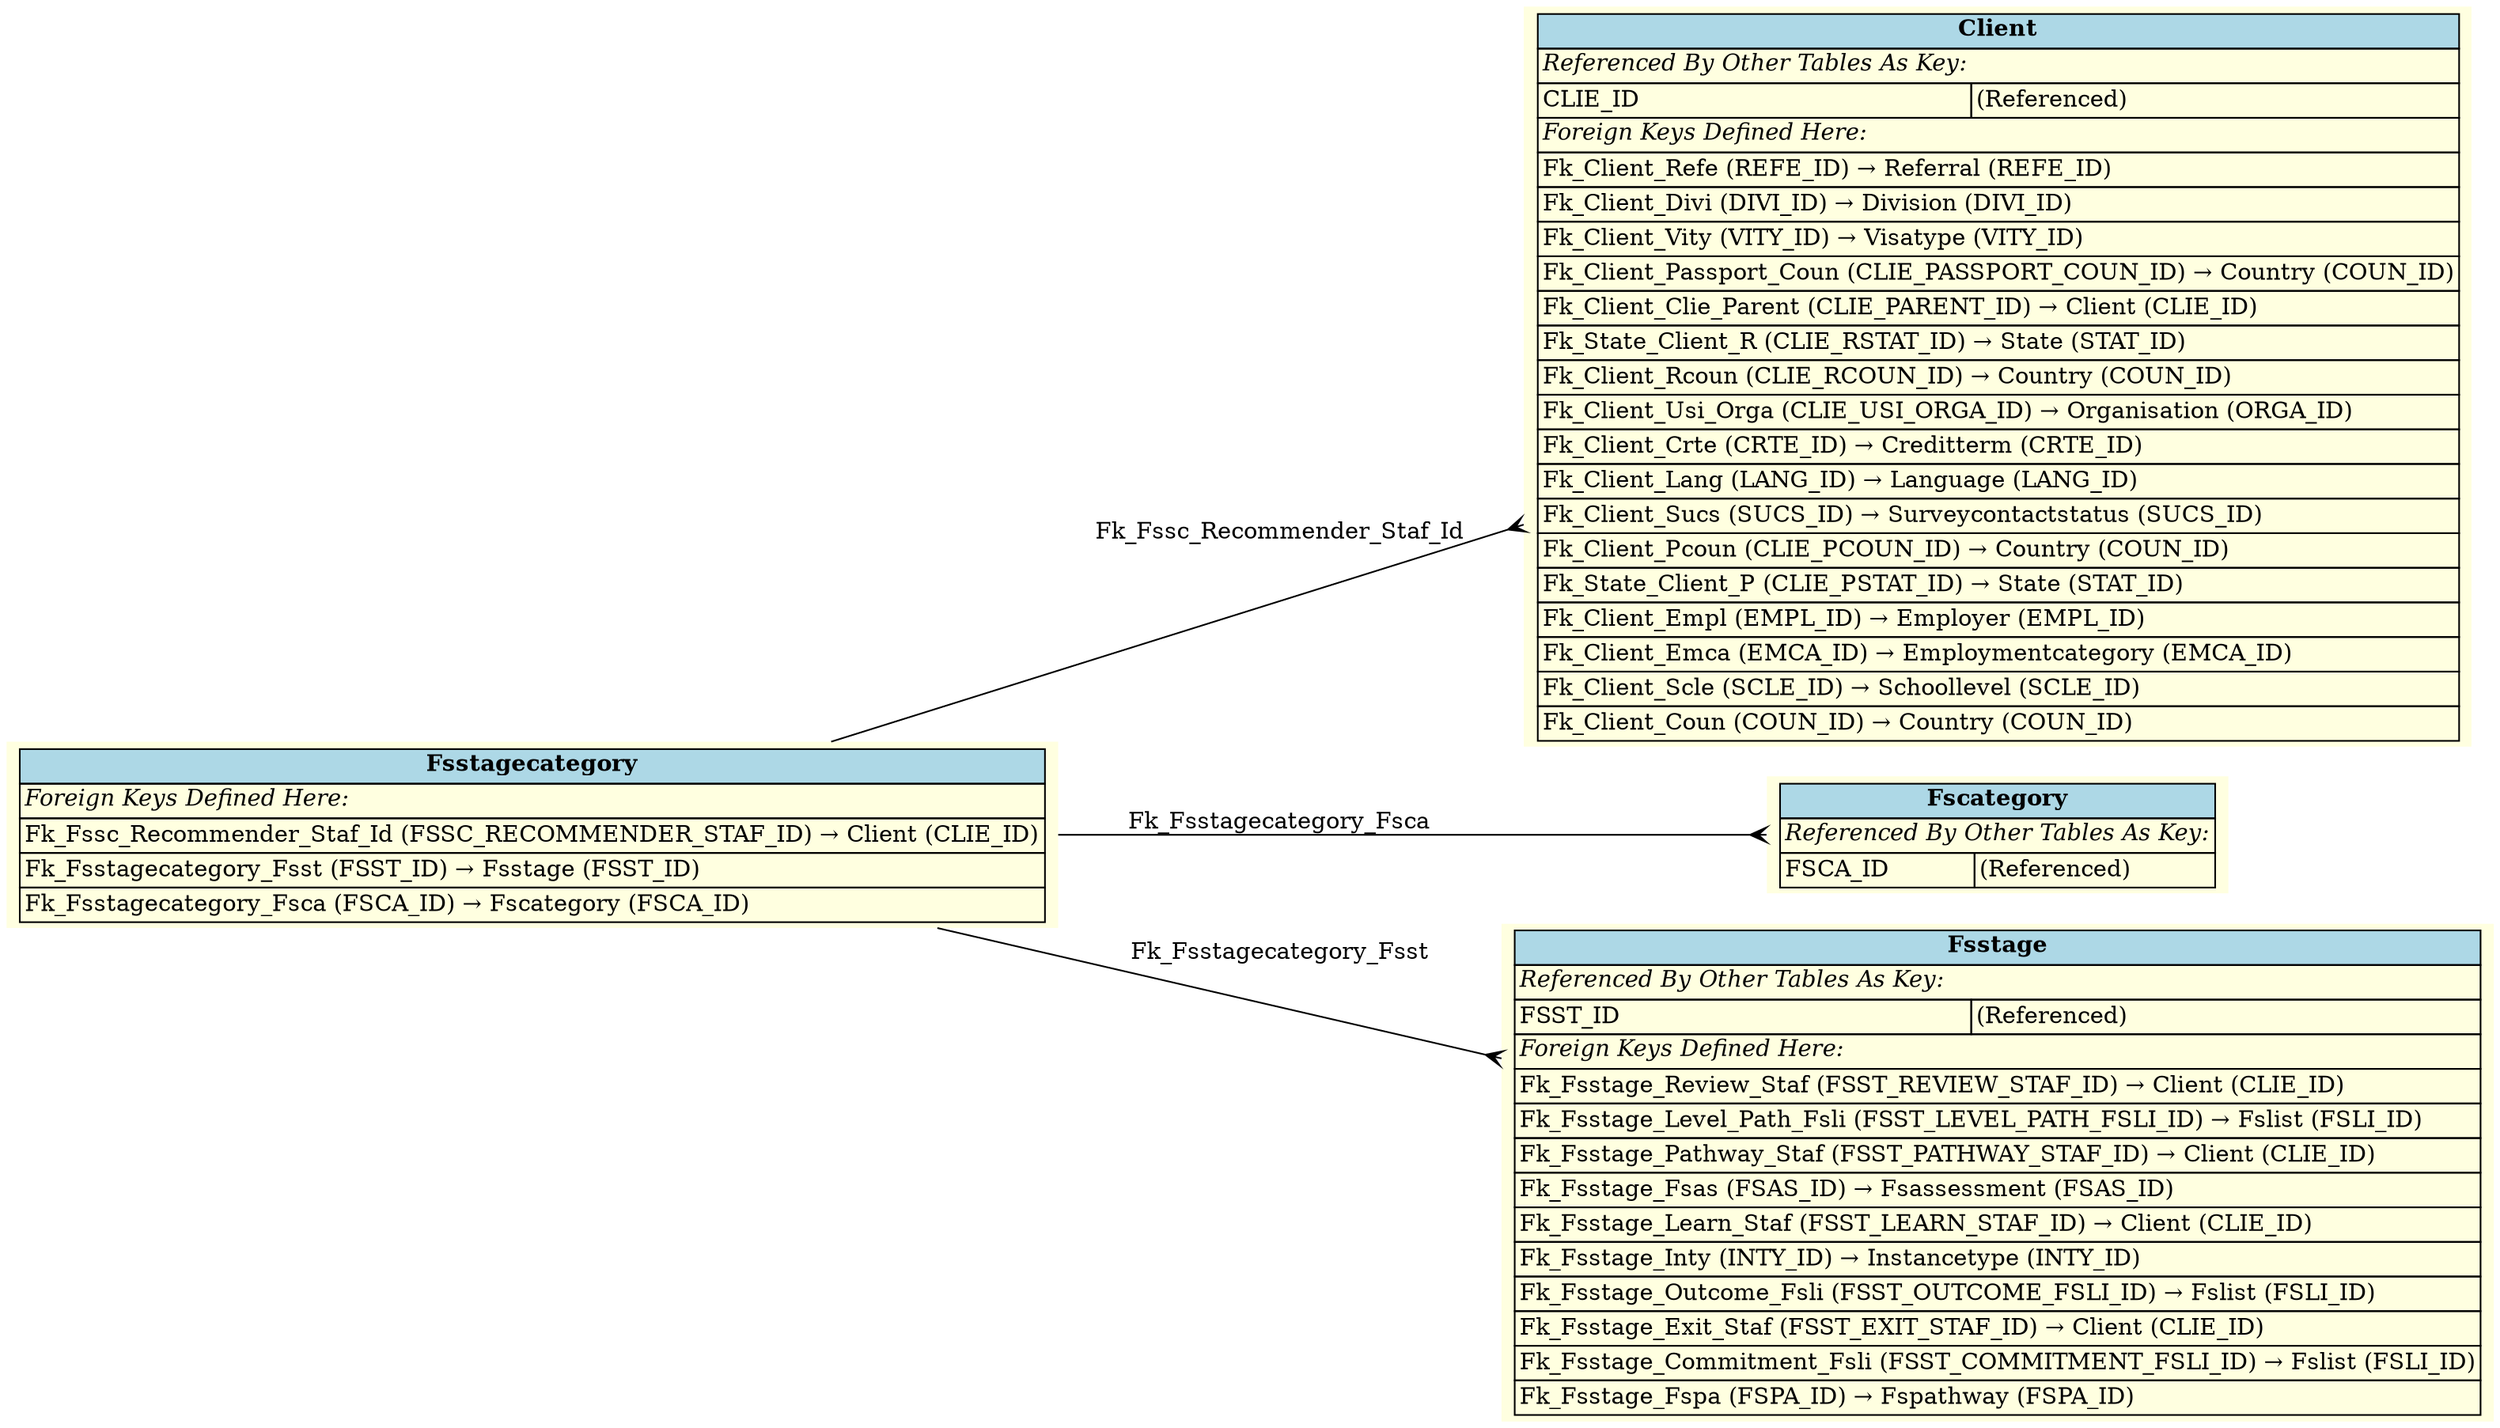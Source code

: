 digraph ERD {
  rankdir=LR;
  node [shape=plaintext, style=filled, fillcolor=lightyellow];
  edge [arrowhead=crow, arrowtail=none, dir=both, labelfontsize=10];

  "Fsstagecategory" [
    label=<
    <TABLE BORDER="0" CELLBORDER="1" CELLSPACING="0" BGCOLOR="lightyellow">
      <TR><TD COLSPAN="2" BGCOLOR="lightblue"><B>Fsstagecategory</B></TD></TR>
      <TR><TD COLSPAN="2" ALIGN="LEFT"><I>Foreign Keys Defined Here:</I></TD></TR>
      <TR><TD ALIGN="LEFT" COLSPAN="2">Fk_Fssc_Recommender_Staf_Id (FSSC_RECOMMENDER_STAF_ID) &rarr; Client (CLIE_ID)</TD></TR>
      <TR><TD ALIGN="LEFT" COLSPAN="2">Fk_Fsstagecategory_Fsst (FSST_ID) &rarr; Fsstage (FSST_ID)</TD></TR>
      <TR><TD ALIGN="LEFT" COLSPAN="2">Fk_Fsstagecategory_Fsca (FSCA_ID) &rarr; Fscategory (FSCA_ID)</TD></TR>
    </TABLE>
    >
  ];

  "Client" [
    label=<
    <TABLE BORDER="0" CELLBORDER="1" CELLSPACING="0" BGCOLOR="lightyellow">
      <TR><TD COLSPAN="2" BGCOLOR="lightblue"><B>Client</B></TD></TR>
      <TR><TD COLSPAN="2" ALIGN="LEFT"><I>Referenced By Other Tables As Key:</I></TD></TR>
      <TR><TD ALIGN="LEFT">CLIE_ID</TD><TD ALIGN="LEFT">(Referenced)</TD></TR>
      <TR><TD COLSPAN="2" ALIGN="LEFT"><I>Foreign Keys Defined Here:</I></TD></TR>
      <TR><TD ALIGN="LEFT" COLSPAN="2">Fk_Client_Refe (REFE_ID) &rarr; Referral (REFE_ID)</TD></TR>
      <TR><TD ALIGN="LEFT" COLSPAN="2">Fk_Client_Divi (DIVI_ID) &rarr; Division (DIVI_ID)</TD></TR>
      <TR><TD ALIGN="LEFT" COLSPAN="2">Fk_Client_Vity (VITY_ID) &rarr; Visatype (VITY_ID)</TD></TR>
      <TR><TD ALIGN="LEFT" COLSPAN="2">Fk_Client_Passport_Coun (CLIE_PASSPORT_COUN_ID) &rarr; Country (COUN_ID)</TD></TR>
      <TR><TD ALIGN="LEFT" COLSPAN="2">Fk_Client_Clie_Parent (CLIE_PARENT_ID) &rarr; Client (CLIE_ID)</TD></TR>
      <TR><TD ALIGN="LEFT" COLSPAN="2">Fk_State_Client_R (CLIE_RSTAT_ID) &rarr; State (STAT_ID)</TD></TR>
      <TR><TD ALIGN="LEFT" COLSPAN="2">Fk_Client_Rcoun (CLIE_RCOUN_ID) &rarr; Country (COUN_ID)</TD></TR>
      <TR><TD ALIGN="LEFT" COLSPAN="2">Fk_Client_Usi_Orga (CLIE_USI_ORGA_ID) &rarr; Organisation (ORGA_ID)</TD></TR>
      <TR><TD ALIGN="LEFT" COLSPAN="2">Fk_Client_Crte (CRTE_ID) &rarr; Creditterm (CRTE_ID)</TD></TR>
      <TR><TD ALIGN="LEFT" COLSPAN="2">Fk_Client_Lang (LANG_ID) &rarr; Language (LANG_ID)</TD></TR>
      <TR><TD ALIGN="LEFT" COLSPAN="2">Fk_Client_Sucs (SUCS_ID) &rarr; Surveycontactstatus (SUCS_ID)</TD></TR>
      <TR><TD ALIGN="LEFT" COLSPAN="2">Fk_Client_Pcoun (CLIE_PCOUN_ID) &rarr; Country (COUN_ID)</TD></TR>
      <TR><TD ALIGN="LEFT" COLSPAN="2">Fk_State_Client_P (CLIE_PSTAT_ID) &rarr; State (STAT_ID)</TD></TR>
      <TR><TD ALIGN="LEFT" COLSPAN="2">Fk_Client_Empl (EMPL_ID) &rarr; Employer (EMPL_ID)</TD></TR>
      <TR><TD ALIGN="LEFT" COLSPAN="2">Fk_Client_Emca (EMCA_ID) &rarr; Employmentcategory (EMCA_ID)</TD></TR>
      <TR><TD ALIGN="LEFT" COLSPAN="2">Fk_Client_Scle (SCLE_ID) &rarr; Schoollevel (SCLE_ID)</TD></TR>
      <TR><TD ALIGN="LEFT" COLSPAN="2">Fk_Client_Coun (COUN_ID) &rarr; Country (COUN_ID)</TD></TR>
    </TABLE>
    >
  ];

  "Fscategory" [
    label=<
    <TABLE BORDER="0" CELLBORDER="1" CELLSPACING="0" BGCOLOR="lightyellow">
      <TR><TD COLSPAN="2" BGCOLOR="lightblue"><B>Fscategory</B></TD></TR>
      <TR><TD COLSPAN="2" ALIGN="LEFT"><I>Referenced By Other Tables As Key:</I></TD></TR>
      <TR><TD ALIGN="LEFT">FSCA_ID</TD><TD ALIGN="LEFT">(Referenced)</TD></TR>
    </TABLE>
    >
  ];

  "Fsstage" [
    label=<
    <TABLE BORDER="0" CELLBORDER="1" CELLSPACING="0" BGCOLOR="lightyellow">
      <TR><TD COLSPAN="2" BGCOLOR="lightblue"><B>Fsstage</B></TD></TR>
      <TR><TD COLSPAN="2" ALIGN="LEFT"><I>Referenced By Other Tables As Key:</I></TD></TR>
      <TR><TD ALIGN="LEFT">FSST_ID</TD><TD ALIGN="LEFT">(Referenced)</TD></TR>
      <TR><TD COLSPAN="2" ALIGN="LEFT"><I>Foreign Keys Defined Here:</I></TD></TR>
      <TR><TD ALIGN="LEFT" COLSPAN="2">Fk_Fsstage_Review_Staf (FSST_REVIEW_STAF_ID) &rarr; Client (CLIE_ID)</TD></TR>
      <TR><TD ALIGN="LEFT" COLSPAN="2">Fk_Fsstage_Level_Path_Fsli (FSST_LEVEL_PATH_FSLI_ID) &rarr; Fslist (FSLI_ID)</TD></TR>
      <TR><TD ALIGN="LEFT" COLSPAN="2">Fk_Fsstage_Pathway_Staf (FSST_PATHWAY_STAF_ID) &rarr; Client (CLIE_ID)</TD></TR>
      <TR><TD ALIGN="LEFT" COLSPAN="2">Fk_Fsstage_Fsas (FSAS_ID) &rarr; Fsassessment (FSAS_ID)</TD></TR>
      <TR><TD ALIGN="LEFT" COLSPAN="2">Fk_Fsstage_Learn_Staf (FSST_LEARN_STAF_ID) &rarr; Client (CLIE_ID)</TD></TR>
      <TR><TD ALIGN="LEFT" COLSPAN="2">Fk_Fsstage_Inty (INTY_ID) &rarr; Instancetype (INTY_ID)</TD></TR>
      <TR><TD ALIGN="LEFT" COLSPAN="2">Fk_Fsstage_Outcome_Fsli (FSST_OUTCOME_FSLI_ID) &rarr; Fslist (FSLI_ID)</TD></TR>
      <TR><TD ALIGN="LEFT" COLSPAN="2">Fk_Fsstage_Exit_Staf (FSST_EXIT_STAF_ID) &rarr; Client (CLIE_ID)</TD></TR>
      <TR><TD ALIGN="LEFT" COLSPAN="2">Fk_Fsstage_Commitment_Fsli (FSST_COMMITMENT_FSLI_ID) &rarr; Fslist (FSLI_ID)</TD></TR>
      <TR><TD ALIGN="LEFT" COLSPAN="2">Fk_Fsstage_Fspa (FSPA_ID) &rarr; Fspathway (FSPA_ID)</TD></TR>
    </TABLE>
    >
  ];

  "Fsstagecategory" -> "Client" [label=" Fk_Fssc_Recommender_Staf_Id "];
  "Fsstagecategory" -> "Fscategory" [label=" Fk_Fsstagecategory_Fsca "];
  "Fsstagecategory" -> "Fsstage" [label=" Fk_Fsstagecategory_Fsst "];
}
